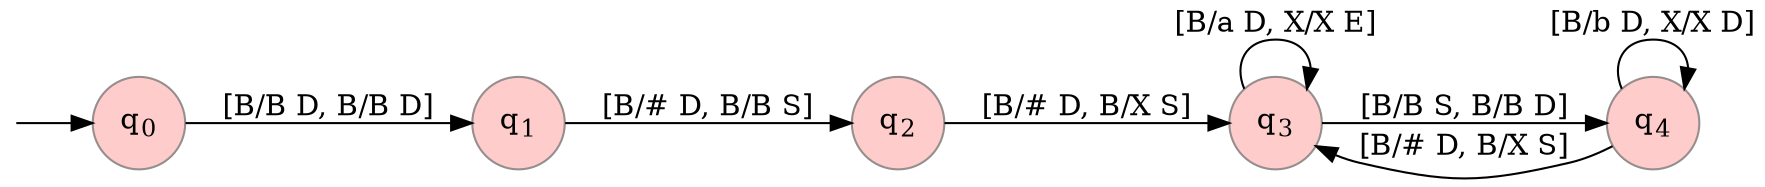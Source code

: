 digraph tm_multi_tape_enum_01 {

	dpi = 480;
	rankdir=LR;

	"startRes" [shape=point, style="invis"];
	node [shape = doublecircle, color="#968D8D", fontcolor=black, fillcolor="#FFCCCC", style="filled"];


	node [shape = circle];

	"q0" [label=<q<sub>0</sub>>, pos="3,3!"];
	"q1" [label=<q<sub>1</sub>>, pos="6,3!"];
	"q2" [label=<q<sub>2</sub>>, pos="9,3!"];
	"q3" [label=<q<sub>3</sub>>, pos="12,3!"];
	"q4" [label=<q<sub>4</sub>>, pos="12,6!"];

	"startRes" -> "q0";

	"q0" -> "q1" [label="[B/B D, B/B D]"];
	"q1" -> "q2" [label="[B/# D, B/B S]"];
	"q2" -> "q3" [label="[B/# D, B/X S]"];
	"q3" -> "q3" [label="[B/a D, X/X E]"];
	"q3" -> "q4" [label="[B/B S, B/B D]"];
	"q4" -> "q3" [label="[B/# D, B/X S]"];
	"q4" -> "q4" [label="[B/b D, X/X D]"];


}
